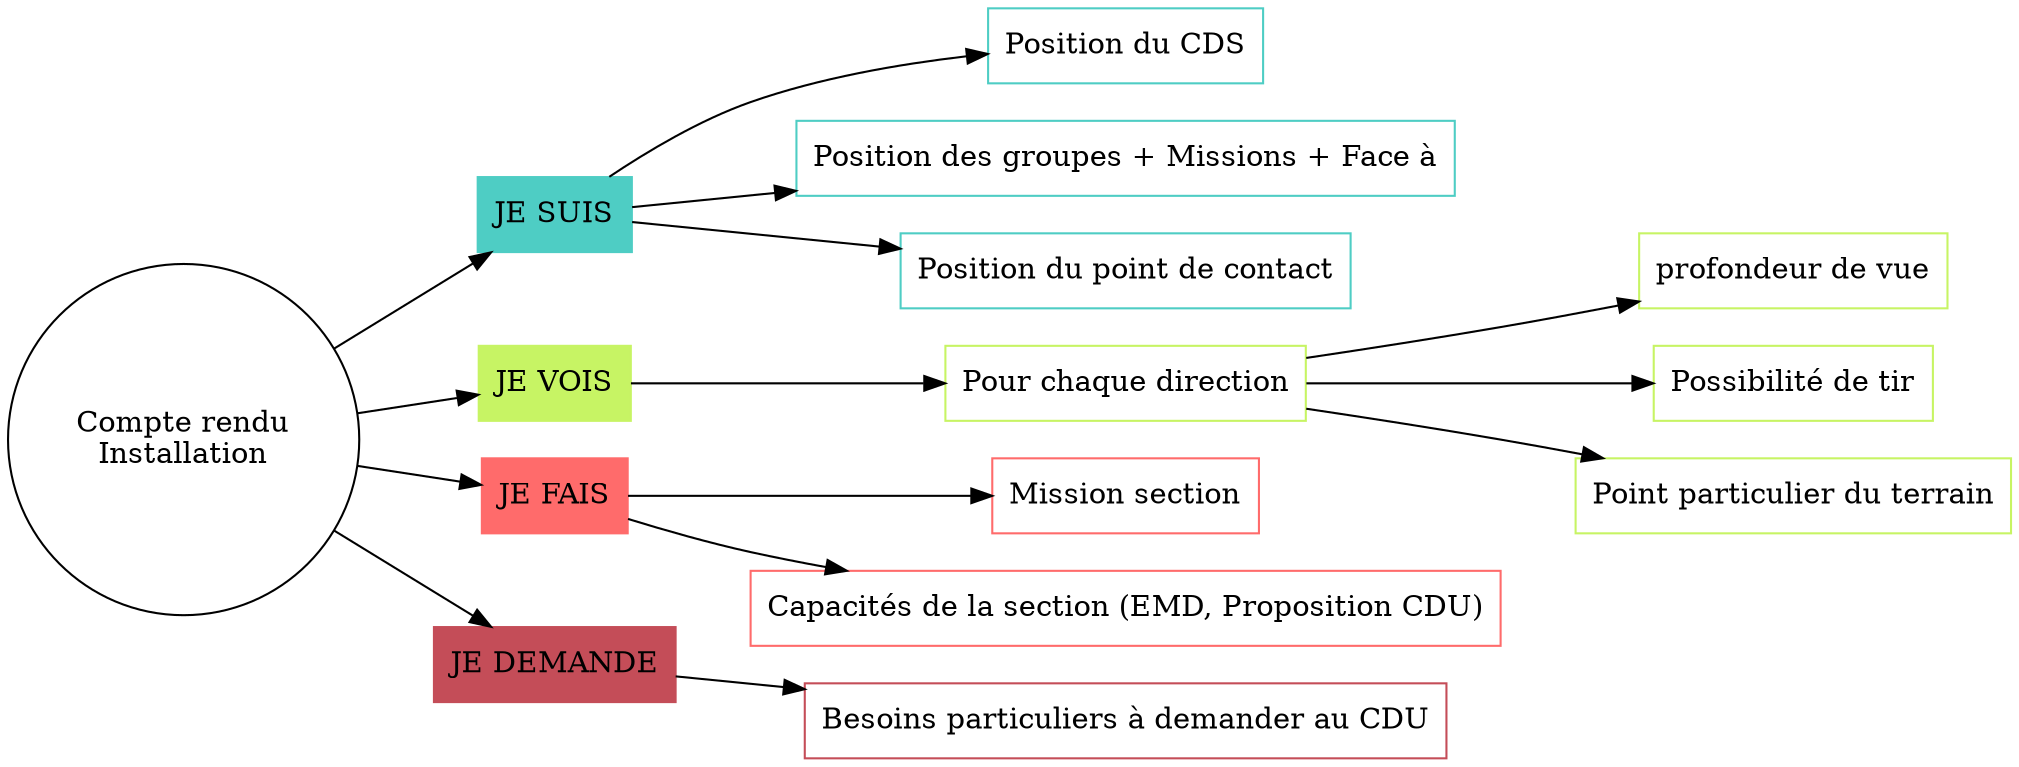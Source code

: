 digraph {

    graph [layout = dot, overlap=false, rankdir=LR, ordering="out"]
    
    node [shape = circle]
    "Compte rendu\nInstallation"
    
    node [shape = rectangle]
    node [color = "#4ECDC4"]
    "JE SUIS" [style = filled]
    "JE SUIS" -> "Position du CDS", "Position des groupes + Missions + Face à", "Position du point de contact"
    node [color = "#C7F464"] 
    "JE VOIS" [style = filled]
    "JE VOIS" -> "Pour chaque direction" -> "profondeur de vue", "Possibilité de tir", "Point particulier du terrain"
    node [color = "#FF6B6B"]
    "JE FAIS" [style = filled]
    "JE FAIS" -> "Mission section", "Capacités de la section (EMD, Proposition CDU)"
    node [color = "#C44D58"]
    "JE DEMANDE" [style = filled] 
    "JE DEMANDE" -> "Besoins particuliers à demander au CDU" 
    
    "Compte rendu\nInstallation" -> "JE SUIS", "JE VOIS", "JE FAIS", "JE DEMANDE"
}
